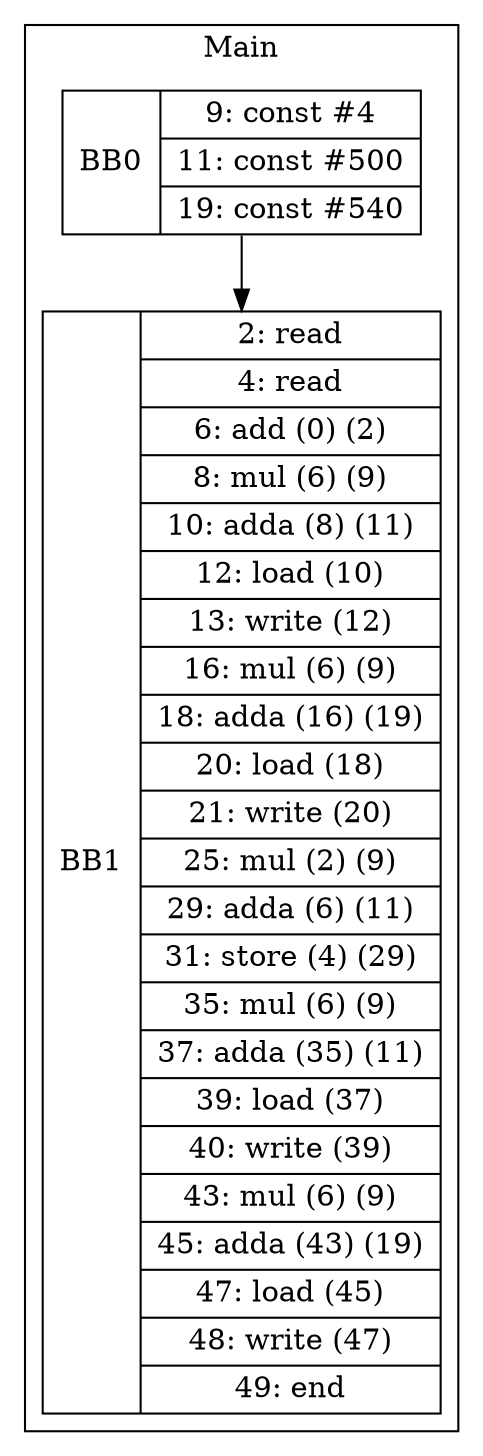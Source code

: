 digraph G {
node [shape=record];
subgraph cluster_main{
label = "Main";
BB0 [shape=record, label="<b>BB0|{9: const #4|11: const #500|19: const #540}"];
BB1 [shape=record, label="<b>BB1|{2: read|4: read|6: add (0) (2)|8: mul (6) (9)|10: adda (8) (11)|12: load (10)|13: write (12)|16: mul (6) (9)|18: adda (16) (19)|20: load (18)|21: write (20)|25: mul (2) (9)|29: adda (6) (11)|31: store (4) (29)|35: mul (6) (9)|37: adda (35) (11)|39: load (37)|40: write (39)|43: mul (6) (9)|45: adda (43) (19)|47: load (45)|48: write (47)|49: end}"];
}
BB0:s -> BB1:n ;
}

